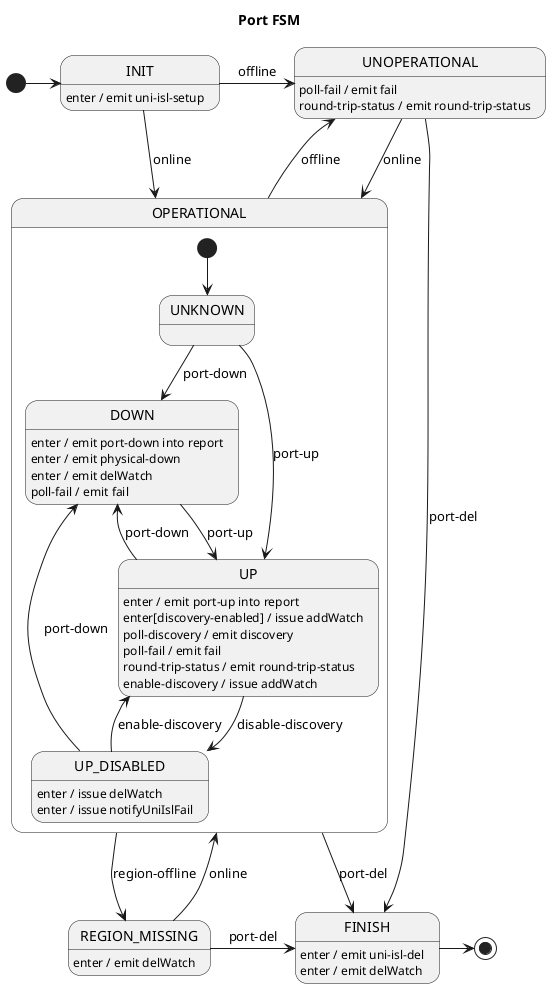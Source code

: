 Internal state:
* history data (constructor)
* report FSM

Input signals:
* port-up (switch)
* port-down (switch)
* online (switch)
* offline (switch)
* poll-discovery (poll)
* poll-fail (poll)
* round-trip-status
* region-offline (switch)

Output signals:
* physical-down (isl/2)
* uni-isl-setup (isl/2)
* discovery (isl/2)
* fail (isl/2)
* isl-round-trip

@startuml
title Port FSM

[*] -right-> INIT

INIT -r-> UNOPERATIONAL : offline
INIT -r-> OPERATIONAL : online
INIT : enter / emit uni-isl-setup

state OPERATIONAL {
    [*] --> UNKNOWN

    UNKNOWN --> DOWN : port-down
    UNKNOWN --> UP : port-up

    DOWN --> UP : port-up
    DOWN : enter / emit port-down into report
    DOWN : enter / emit physical-down
    DOWN : enter / emit delWatch
    DOWN : poll-fail / emit fail

    UP --> DOWN : port-down
    UP --> UP_DISABLED : disable-discovery
    UP : enter / emit port-up into report
    UP : enter[discovery-enabled] / issue addWatch
    UP : poll-discovery / emit discovery
    UP : poll-fail / emit fail
    UP : round-trip-status / emit round-trip-status
    UP : enable-discovery / issue addWatch

    UP_DISABLED --> DOWN : port-down
    UP_DISABLED --> UP : enable-discovery
    UP_DISABLED : enter / issue delWatch
    UP_DISABLED : enter / issue notifyUniIslFail
}

OPERATIONAL --> UNOPERATIONAL : offline
OPERATIONAL -r-> FINISH : port-del
OPERATIONAL --> REGION_MISSING : region-offline

UNOPERATIONAL --> OPERATIONAL : online
UNOPERATIONAL --> FINISH : port-del
UNOPERATIONAL : poll-fail / emit fail
UNOPERATIONAL : round-trip-status / emit round-trip-status

REGION_MISSING : enter / emit delWatch
REGION_MISSING --> OPERATIONAL : online
REGION_MISSING -r-> FINISH : port-del

FINISH: enter / emit uni-isl-del
FINISH: enter / emit delWatch
FINISH -> [*]

@enduml
